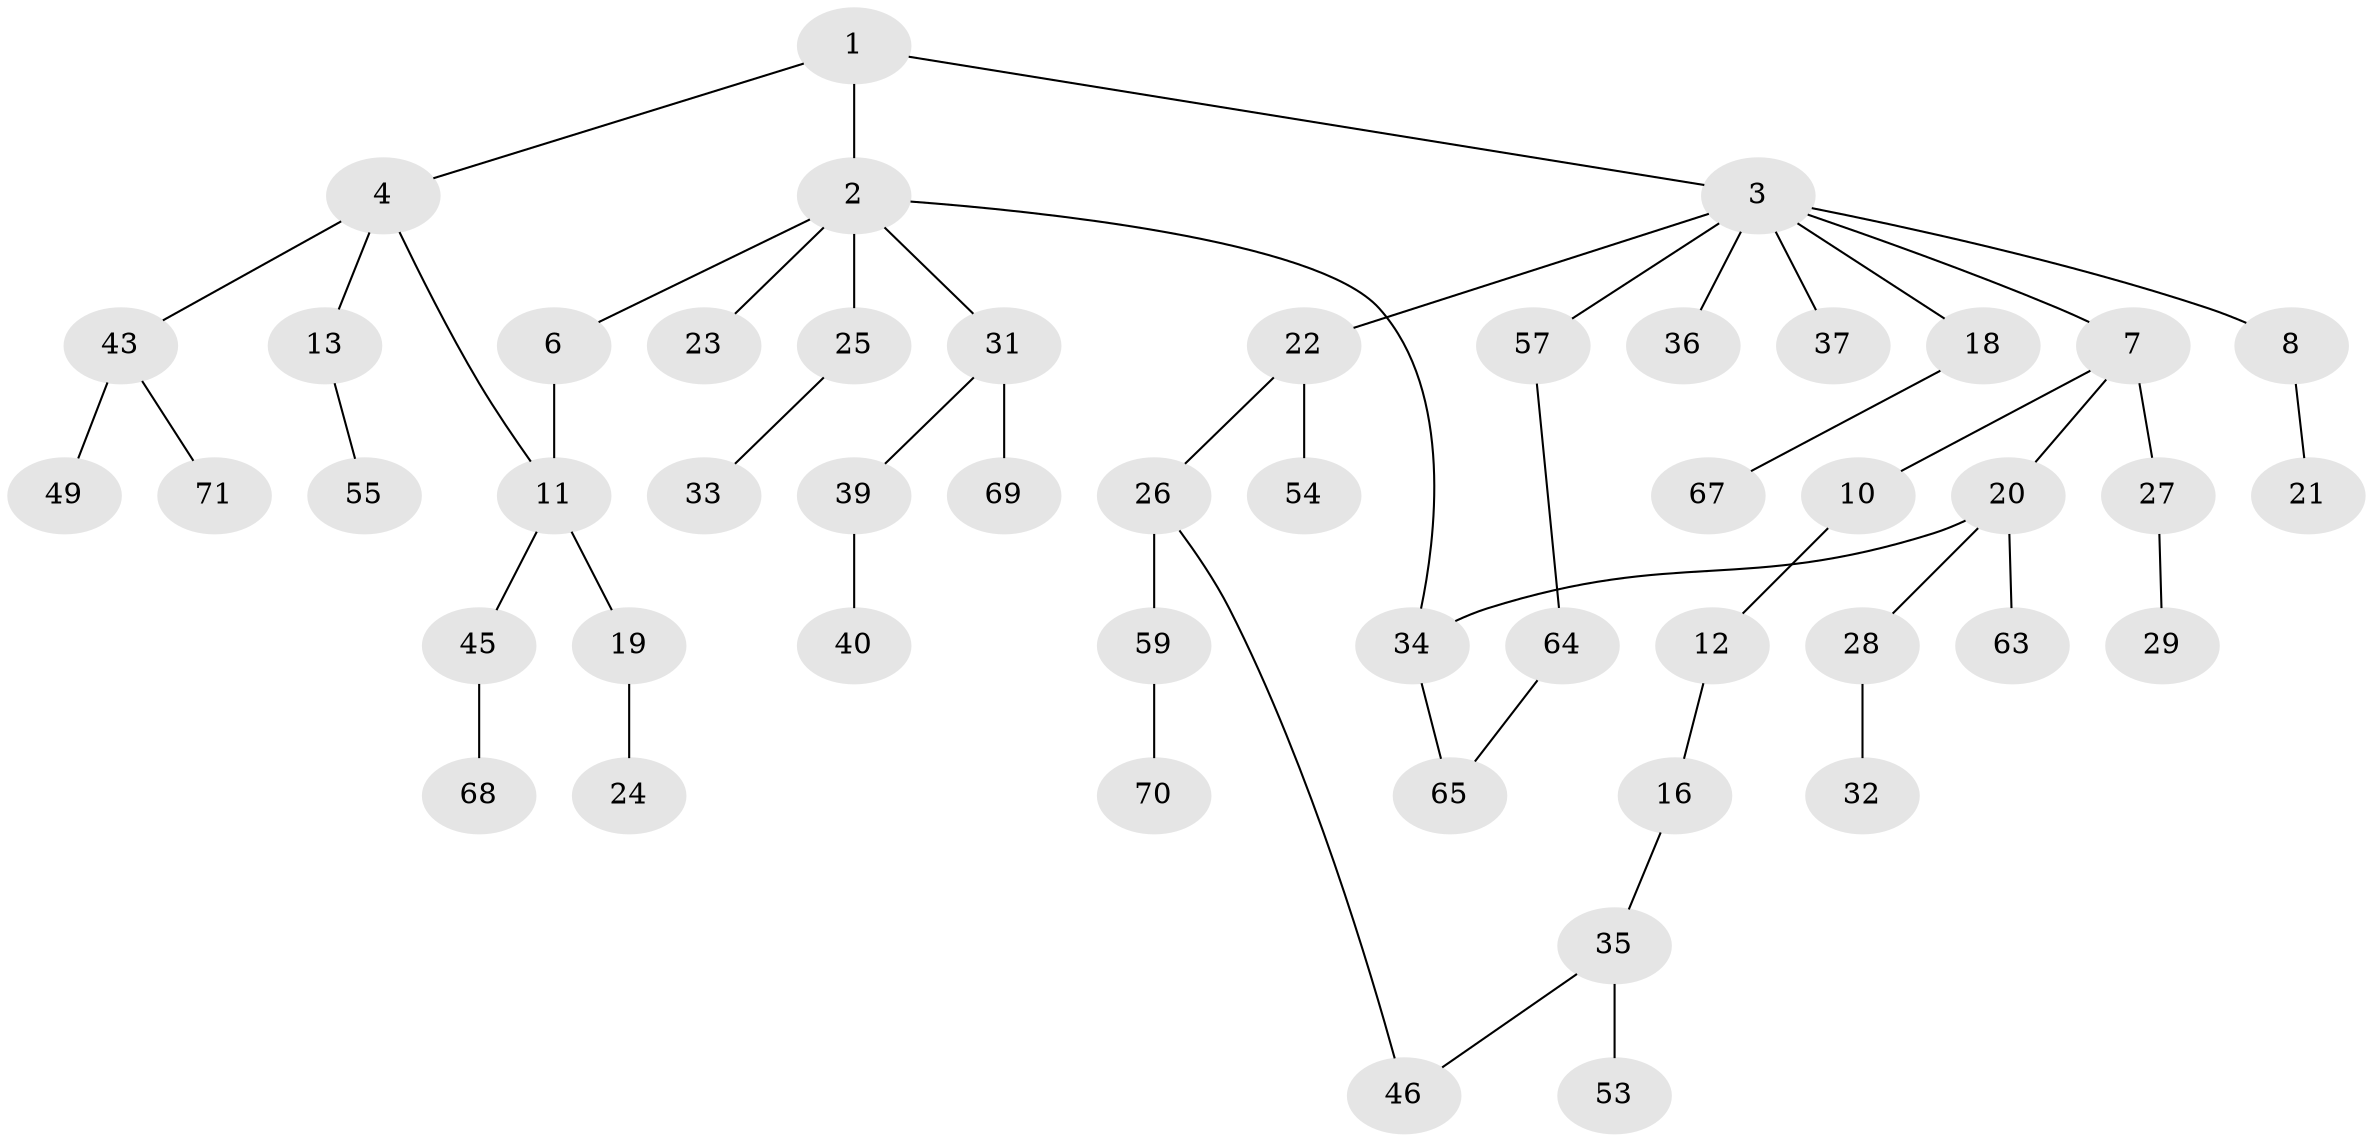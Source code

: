 // original degree distribution, {3: 0.16666666666666666, 6: 0.027777777777777776, 2: 0.3333333333333333, 4: 0.08333333333333333, 1: 0.375, 5: 0.013888888888888888}
// Generated by graph-tools (version 1.1) at 2025/10/02/27/25 16:10:54]
// undirected, 50 vertices, 53 edges
graph export_dot {
graph [start="1"]
  node [color=gray90,style=filled];
  1;
  2 [super="+14"];
  3 [super="+17"];
  4 [super="+5"];
  6;
  7 [super="+9"];
  8;
  10;
  11 [super="+15"];
  12;
  13 [super="+41"];
  16;
  18 [super="+52"];
  19;
  20 [super="+47"];
  21 [super="+30"];
  22 [super="+42"];
  23 [super="+44"];
  24;
  25 [super="+56"];
  26 [super="+51"];
  27;
  28 [super="+72"];
  29;
  31 [super="+38"];
  32;
  33;
  34;
  35 [super="+50"];
  36;
  37;
  39;
  40;
  43 [super="+60"];
  45 [super="+48"];
  46 [super="+58"];
  49 [super="+62"];
  53;
  54;
  55;
  57;
  59 [super="+61"];
  63;
  64;
  65 [super="+66"];
  67;
  68;
  69;
  70;
  71;
  1 -- 2;
  1 -- 3;
  1 -- 4;
  2 -- 6;
  2 -- 23;
  2 -- 25;
  2 -- 31;
  2 -- 34;
  3 -- 7;
  3 -- 8;
  3 -- 36;
  3 -- 37;
  3 -- 57;
  3 -- 18;
  3 -- 22;
  4 -- 43;
  4 -- 13;
  4 -- 11;
  6 -- 11;
  7 -- 20;
  7 -- 10;
  7 -- 27;
  8 -- 21;
  10 -- 12;
  11 -- 19;
  11 -- 45;
  12 -- 16;
  13 -- 55;
  16 -- 35;
  18 -- 67;
  19 -- 24;
  20 -- 28;
  20 -- 63;
  20 -- 34;
  22 -- 26;
  22 -- 54;
  25 -- 33;
  26 -- 59;
  26 -- 46;
  27 -- 29;
  28 -- 32;
  31 -- 39;
  31 -- 69;
  34 -- 65;
  35 -- 46;
  35 -- 53;
  39 -- 40;
  43 -- 49 [weight=2];
  43 -- 71;
  45 -- 68;
  57 -- 64;
  59 -- 70;
  64 -- 65;
}
